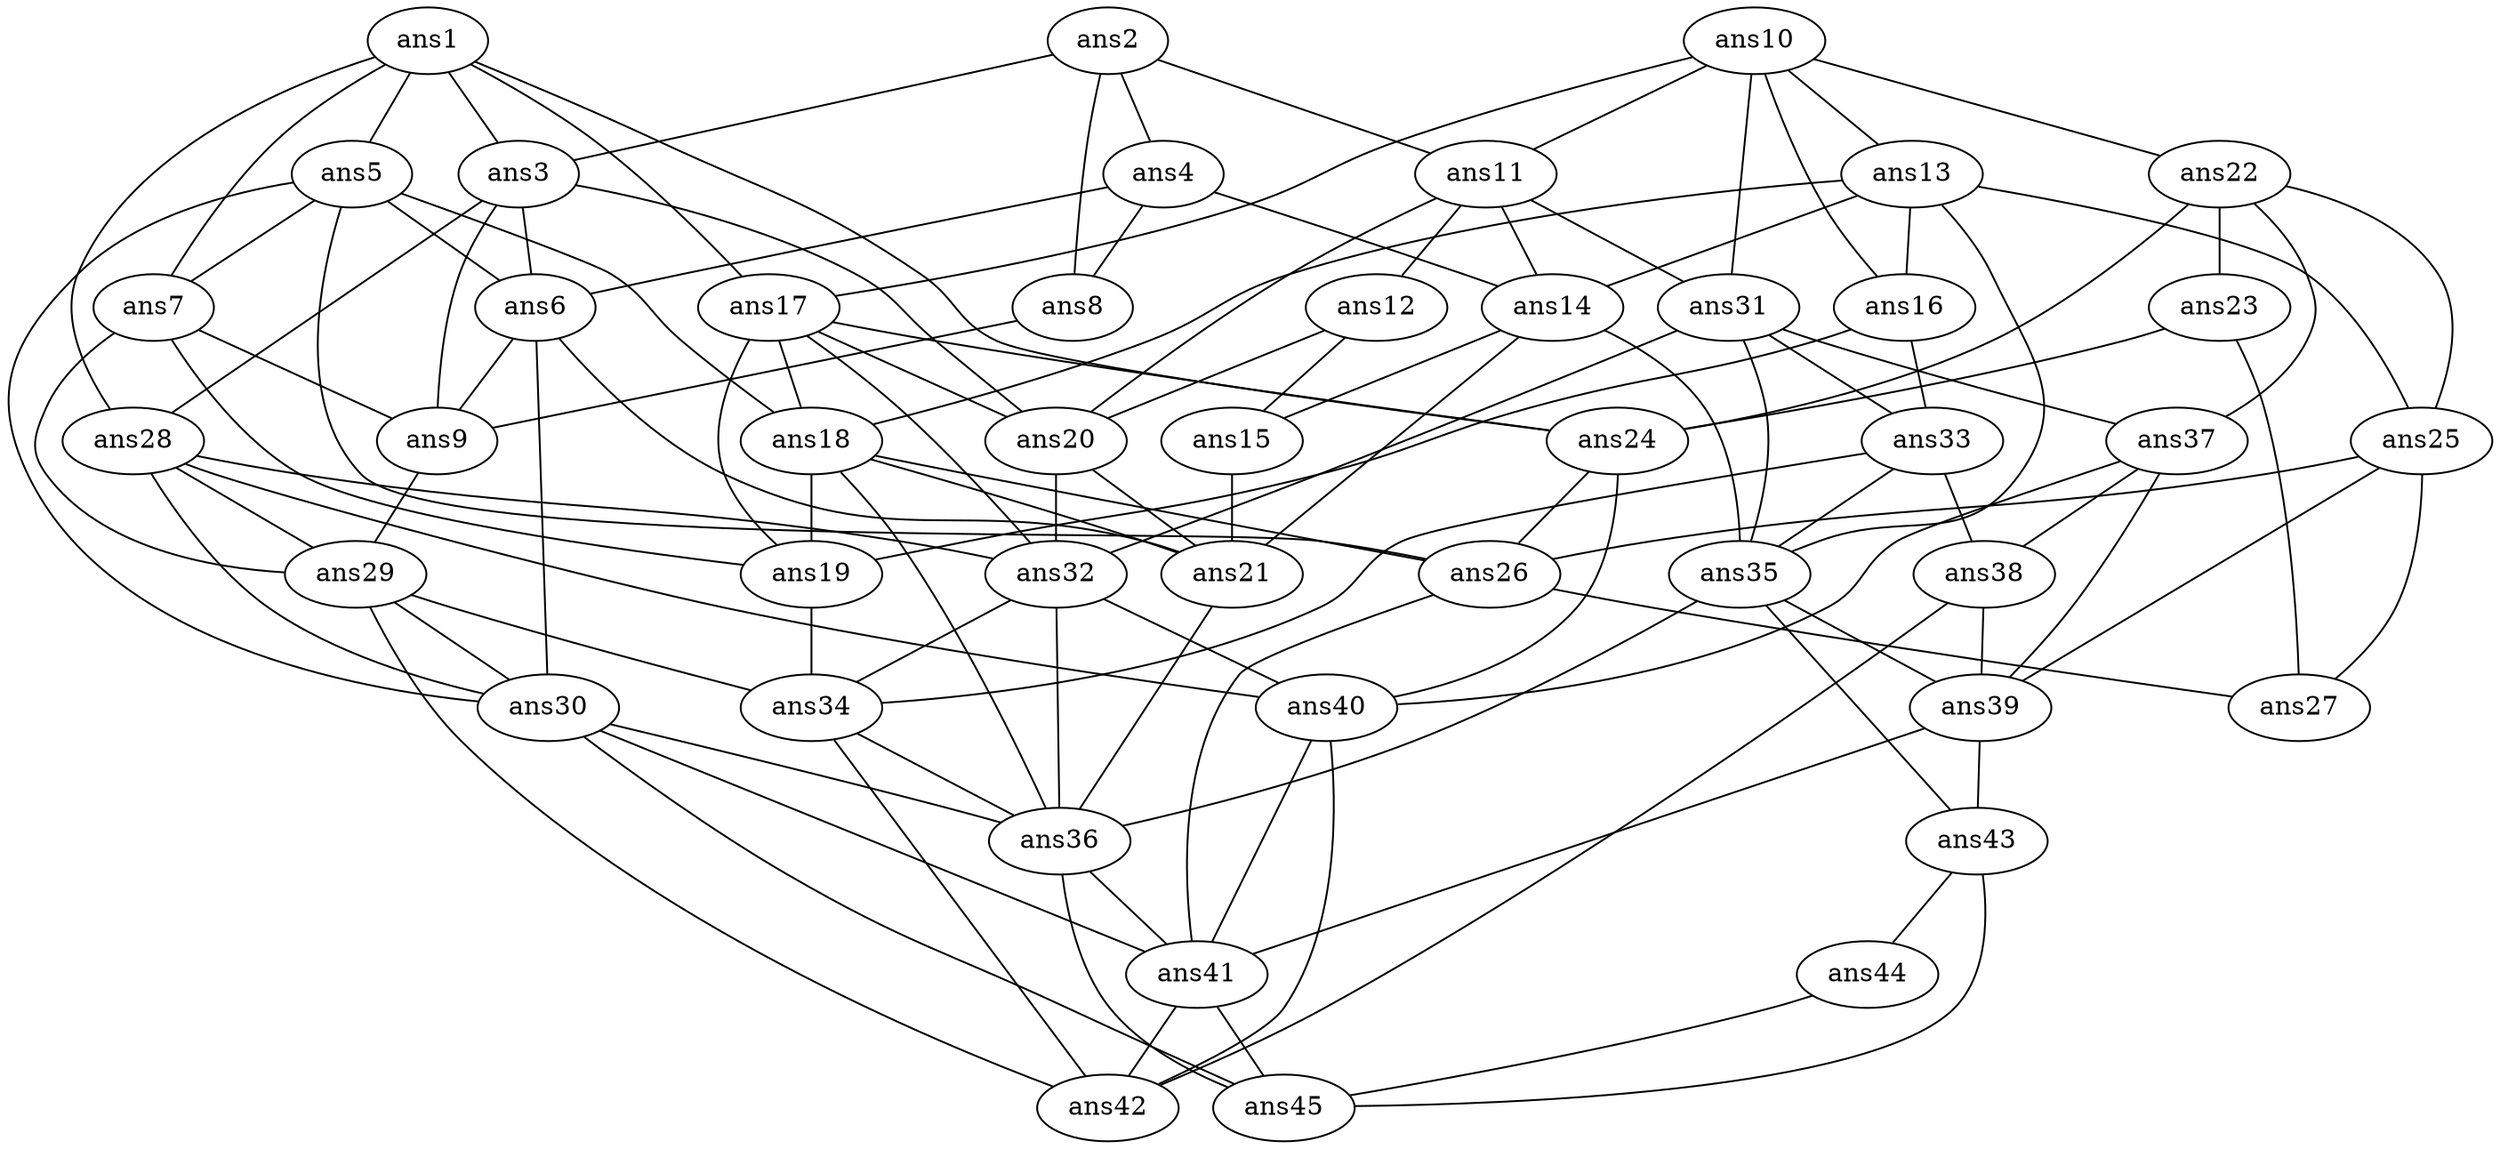 graph G {
ans1 -- ans3;
ans1 -- ans5;
ans1 -- ans7;
ans1 -- ans17;
ans1 -- ans24;
ans1 -- ans28;
ans2 -- ans3;
ans2 -- ans4;
ans2 -- ans8;
ans2 -- ans11;
ans3 -- ans6;
ans3 -- ans9;
ans3 -- ans20;
ans3 -- ans28;
ans4 -- ans6;
ans4 -- ans8;
ans4 -- ans14;
ans5 -- ans6;
ans5 -- ans7;
ans5 -- ans18;
ans5 -- ans26;
ans5 -- ans30;
ans6 -- ans9;
ans6 -- ans21;
ans6 -- ans30;
ans7 -- ans9;
ans7 -- ans19;
ans7 -- ans29;
ans8 -- ans9;
ans9 -- ans29;
ans10 -- ans11;
ans10 -- ans13;
ans10 -- ans16;
ans10 -- ans17;
ans10 -- ans22;
ans10 -- ans31;
ans11 -- ans12;
ans11 -- ans14;
ans11 -- ans20;
ans11 -- ans31;
ans12 -- ans15;
ans12 -- ans20;
ans13 -- ans14;
ans13 -- ans16;
ans13 -- ans18;
ans13 -- ans25;
ans13 -- ans35;
ans14 -- ans15;
ans14 -- ans21;
ans14 -- ans35;
ans15 -- ans21;
ans16 -- ans19;
ans16 -- ans33;
ans17 -- ans18;
ans17 -- ans19;
ans17 -- ans20;
ans17 -- ans24;
ans17 -- ans32;
ans18 -- ans19;
ans18 -- ans21;
ans18 -- ans26;
ans18 -- ans36;
ans19 -- ans34;
ans20 -- ans21;
ans20 -- ans32;
ans21 -- ans36;
ans22 -- ans23;
ans22 -- ans24;
ans22 -- ans25;
ans22 -- ans37;
ans23 -- ans24;
ans23 -- ans27;
ans24 -- ans26;
ans24 -- ans40;
ans25 -- ans26;
ans25 -- ans27;
ans25 -- ans39;
ans26 -- ans27;
ans26 -- ans41;
ans28 -- ans29;
ans28 -- ans30;
ans28 -- ans32;
ans28 -- ans40;
ans29 -- ans30;
ans29 -- ans34;
ans29 -- ans42;
ans30 -- ans36;
ans30 -- ans41;
ans30 -- ans45;
ans31 -- ans32;
ans31 -- ans33;
ans31 -- ans35;
ans31 -- ans37;
ans32 -- ans34;
ans32 -- ans36;
ans32 -- ans40;
ans33 -- ans34;
ans33 -- ans35;
ans33 -- ans38;
ans34 -- ans36;
ans34 -- ans42;
ans35 -- ans36;
ans35 -- ans39;
ans35 -- ans43;
ans36 -- ans41;
ans36 -- ans45;
ans37 -- ans38;
ans37 -- ans39;
ans37 -- ans40;
ans38 -- ans39;
ans38 -- ans42;
ans39 -- ans41;
ans39 -- ans43;
ans40 -- ans41;
ans40 -- ans42;
ans41 -- ans42;
ans41 -- ans45;
ans43 -- ans44;
ans43 -- ans45;
ans44 -- ans45;
}